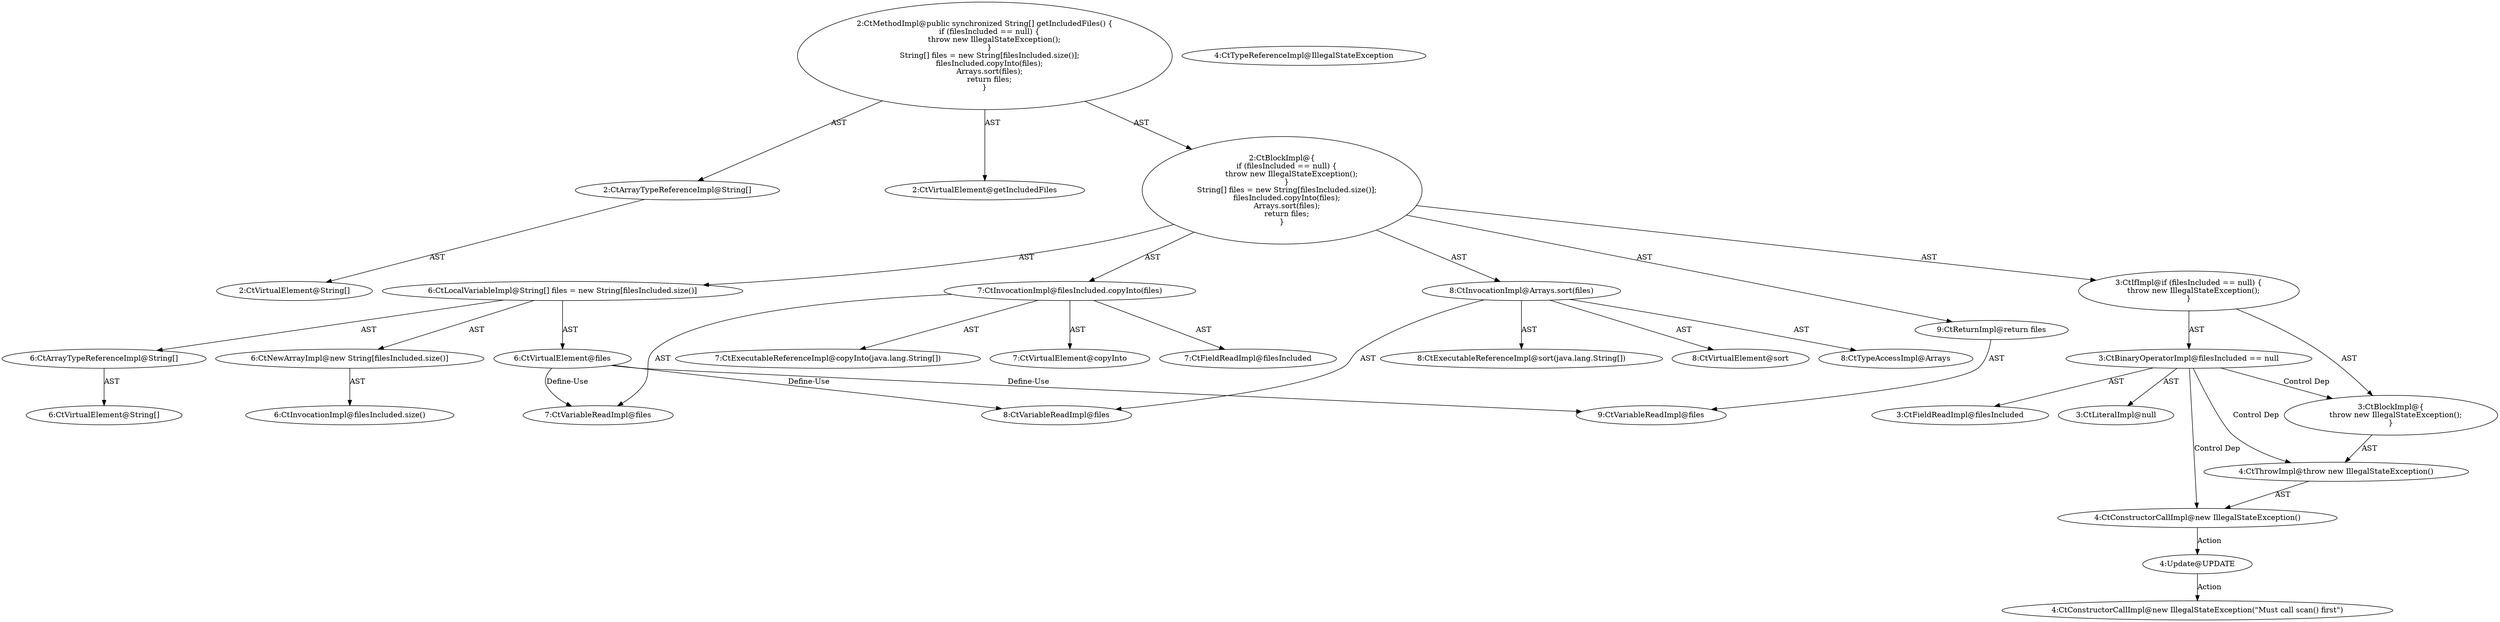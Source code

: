 digraph "getIncludedFiles#?" {
0 [label="2:CtVirtualElement@String[]" shape=ellipse]
1 [label="2:CtArrayTypeReferenceImpl@String[]" shape=ellipse]
2 [label="2:CtVirtualElement@getIncludedFiles" shape=ellipse]
3 [label="3:CtFieldReadImpl@filesIncluded" shape=ellipse]
4 [label="3:CtLiteralImpl@null" shape=ellipse]
5 [label="3:CtBinaryOperatorImpl@filesIncluded == null" shape=ellipse]
6 [label="4:CtTypeReferenceImpl@IllegalStateException" shape=ellipse]
7 [label="4:CtConstructorCallImpl@new IllegalStateException()" shape=ellipse]
8 [label="4:CtThrowImpl@throw new IllegalStateException()" shape=ellipse]
9 [label="3:CtBlockImpl@\{
    throw new IllegalStateException();
\}" shape=ellipse]
10 [label="3:CtIfImpl@if (filesIncluded == null) \{
    throw new IllegalStateException();
\}" shape=ellipse]
11 [label="6:CtVirtualElement@String[]" shape=ellipse]
12 [label="6:CtArrayTypeReferenceImpl@String[]" shape=ellipse]
13 [label="6:CtNewArrayImpl@new String[filesIncluded.size()]" shape=ellipse]
14 [label="6:CtInvocationImpl@filesIncluded.size()" shape=ellipse]
15 [label="6:CtVirtualElement@files" shape=ellipse]
16 [label="6:CtLocalVariableImpl@String[] files = new String[filesIncluded.size()]" shape=ellipse]
17 [label="7:CtExecutableReferenceImpl@copyInto(java.lang.String[])" shape=ellipse]
18 [label="7:CtVirtualElement@copyInto" shape=ellipse]
19 [label="7:CtFieldReadImpl@filesIncluded" shape=ellipse]
20 [label="7:CtVariableReadImpl@files" shape=ellipse]
21 [label="7:CtInvocationImpl@filesIncluded.copyInto(files)" shape=ellipse]
22 [label="8:CtExecutableReferenceImpl@sort(java.lang.String[])" shape=ellipse]
23 [label="8:CtVirtualElement@sort" shape=ellipse]
24 [label="8:CtTypeAccessImpl@Arrays" shape=ellipse]
25 [label="8:CtVariableReadImpl@files" shape=ellipse]
26 [label="8:CtInvocationImpl@Arrays.sort(files)" shape=ellipse]
27 [label="9:CtVariableReadImpl@files" shape=ellipse]
28 [label="9:CtReturnImpl@return files" shape=ellipse]
29 [label="2:CtBlockImpl@\{
    if (filesIncluded == null) \{
        throw new IllegalStateException();
    \}
    String[] files = new String[filesIncluded.size()];
    filesIncluded.copyInto(files);
    Arrays.sort(files);
    return files;
\}" shape=ellipse]
30 [label="2:CtMethodImpl@public synchronized String[] getIncludedFiles() \{
    if (filesIncluded == null) \{
        throw new IllegalStateException();
    \}
    String[] files = new String[filesIncluded.size()];
    filesIncluded.copyInto(files);
    Arrays.sort(files);
    return files;
\}" shape=ellipse]
31 [label="4:Update@UPDATE" shape=ellipse]
32 [label="4:CtConstructorCallImpl@new IllegalStateException(\"Must call scan() first\")" shape=ellipse]
1 -> 0 [label="AST"];
5 -> 3 [label="AST"];
5 -> 4 [label="AST"];
5 -> 9 [label="Control Dep"];
5 -> 8 [label="Control Dep"];
5 -> 7 [label="Control Dep"];
7 -> 31 [label="Action"];
8 -> 7 [label="AST"];
9 -> 8 [label="AST"];
10 -> 5 [label="AST"];
10 -> 9 [label="AST"];
12 -> 11 [label="AST"];
13 -> 14 [label="AST"];
15 -> 20 [label="Define-Use"];
15 -> 25 [label="Define-Use"];
15 -> 27 [label="Define-Use"];
16 -> 15 [label="AST"];
16 -> 12 [label="AST"];
16 -> 13 [label="AST"];
21 -> 18 [label="AST"];
21 -> 19 [label="AST"];
21 -> 17 [label="AST"];
21 -> 20 [label="AST"];
26 -> 23 [label="AST"];
26 -> 24 [label="AST"];
26 -> 22 [label="AST"];
26 -> 25 [label="AST"];
28 -> 27 [label="AST"];
29 -> 10 [label="AST"];
29 -> 16 [label="AST"];
29 -> 21 [label="AST"];
29 -> 26 [label="AST"];
29 -> 28 [label="AST"];
30 -> 2 [label="AST"];
30 -> 1 [label="AST"];
30 -> 29 [label="AST"];
31 -> 32 [label="Action"];
}
